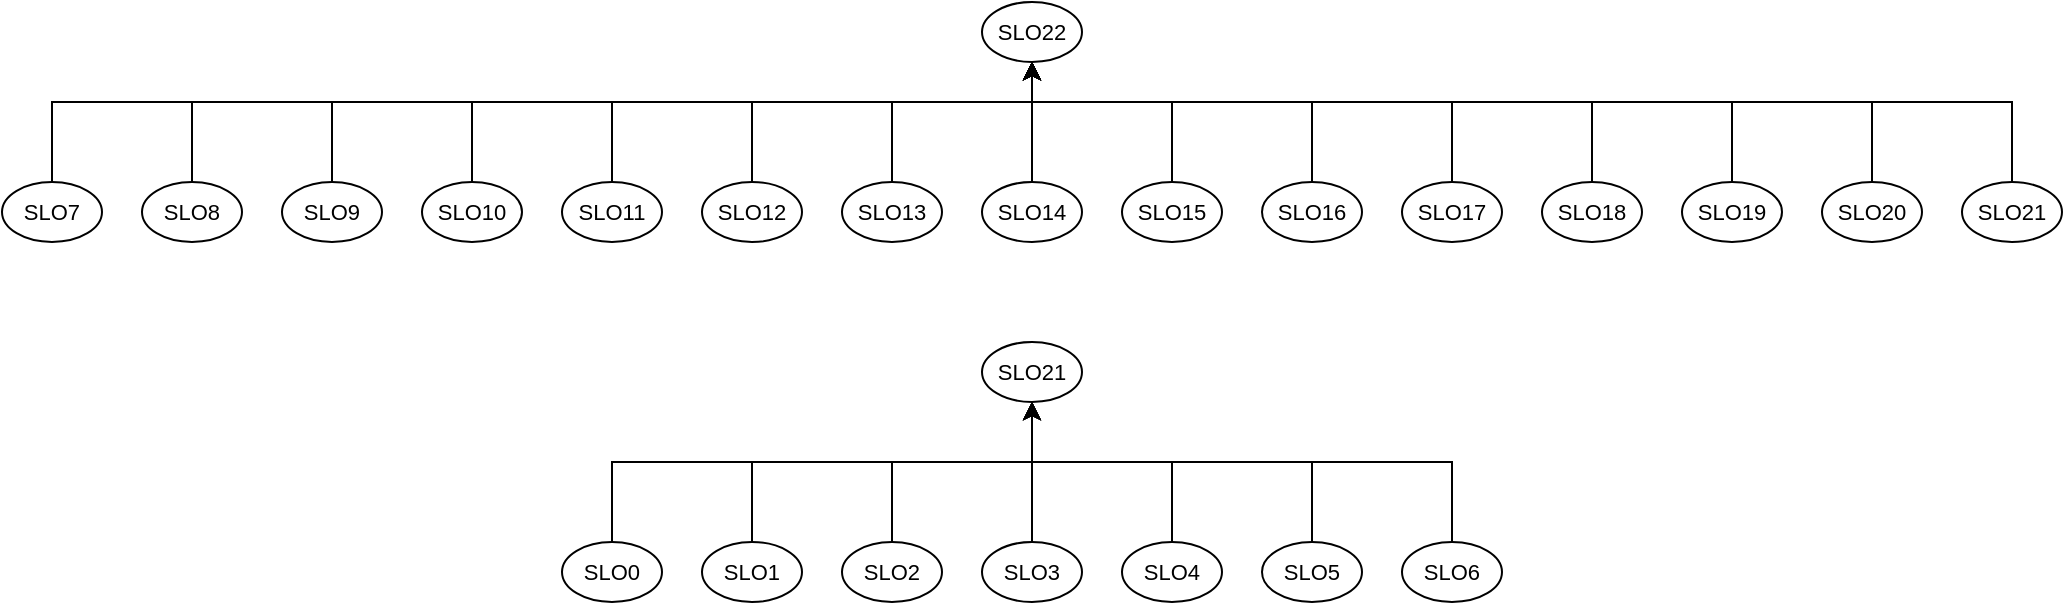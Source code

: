 <mxfile version="18.1.1" type="device"><diagram id="r6qfFF_rCrhe6PNzghib" name="Page-1"><mxGraphModel dx="1730" dy="965" grid="1" gridSize="10" guides="1" tooltips="1" connect="1" arrows="1" fold="1" page="1" pageScale="1" pageWidth="827" pageHeight="1169" math="0" shadow="0"><root><mxCell id="0"/><mxCell id="1" parent="0"/><mxCell id="54xX9J-gALCuXyJ5c4_C-39" style="rounded=0;orthogonalLoop=1;jettySize=auto;html=1;entryX=0.5;entryY=1;entryDx=0;entryDy=0;fontSize=11;" parent="1" source="54xX9J-gALCuXyJ5c4_C-14" target="54xX9J-gALCuXyJ5c4_C-36" edge="1"><mxGeometry relative="1" as="geometry"><Array as="points"><mxPoint x="405" y="620"/><mxPoint x="615" y="620"/></Array></mxGeometry></mxCell><mxCell id="54xX9J-gALCuXyJ5c4_C-14" value="SLO0" style="ellipse;whiteSpace=wrap;html=1;fontSize=11;" parent="1" vertex="1"><mxGeometry x="380" y="660" width="50" height="30" as="geometry"/></mxCell><mxCell id="54xX9J-gALCuXyJ5c4_C-41" style="edgeStyle=none;rounded=0;orthogonalLoop=1;jettySize=auto;html=1;entryX=0.5;entryY=1;entryDx=0;entryDy=0;fontSize=11;" parent="1" source="54xX9J-gALCuXyJ5c4_C-15" target="54xX9J-gALCuXyJ5c4_C-36" edge="1"><mxGeometry relative="1" as="geometry"><Array as="points"><mxPoint x="545" y="620"/><mxPoint x="615" y="620"/></Array></mxGeometry></mxCell><mxCell id="54xX9J-gALCuXyJ5c4_C-15" value="SLO2" style="ellipse;whiteSpace=wrap;html=1;fontSize=11;" parent="1" vertex="1"><mxGeometry x="520" y="660" width="50" height="30" as="geometry"/></mxCell><mxCell id="54xX9J-gALCuXyJ5c4_C-42" style="edgeStyle=none;rounded=0;orthogonalLoop=1;jettySize=auto;html=1;exitX=0.5;exitY=0;exitDx=0;exitDy=0;entryX=0.5;entryY=1;entryDx=0;entryDy=0;fontSize=11;" parent="1" source="54xX9J-gALCuXyJ5c4_C-16" target="54xX9J-gALCuXyJ5c4_C-36" edge="1"><mxGeometry relative="1" as="geometry"/></mxCell><mxCell id="54xX9J-gALCuXyJ5c4_C-16" value="SLO3" style="ellipse;whiteSpace=wrap;html=1;fontSize=11;" parent="1" vertex="1"><mxGeometry x="590" y="660" width="50" height="30" as="geometry"/></mxCell><mxCell id="54xX9J-gALCuXyJ5c4_C-40" style="edgeStyle=none;rounded=0;orthogonalLoop=1;jettySize=auto;html=1;entryX=0.5;entryY=1;entryDx=0;entryDy=0;fontSize=11;" parent="1" source="54xX9J-gALCuXyJ5c4_C-17" target="54xX9J-gALCuXyJ5c4_C-36" edge="1"><mxGeometry relative="1" as="geometry"><Array as="points"><mxPoint x="475" y="620"/><mxPoint x="615" y="620"/></Array></mxGeometry></mxCell><mxCell id="54xX9J-gALCuXyJ5c4_C-17" value="SLO1" style="ellipse;whiteSpace=wrap;html=1;fontSize=11;" parent="1" vertex="1"><mxGeometry x="450" y="660" width="50" height="30" as="geometry"/></mxCell><mxCell id="54xX9J-gALCuXyJ5c4_C-43" style="edgeStyle=none;rounded=0;orthogonalLoop=1;jettySize=auto;html=1;exitX=0.5;exitY=0;exitDx=0;exitDy=0;entryX=0.5;entryY=1;entryDx=0;entryDy=0;fontSize=11;" parent="1" source="54xX9J-gALCuXyJ5c4_C-18" target="54xX9J-gALCuXyJ5c4_C-36" edge="1"><mxGeometry relative="1" as="geometry"><Array as="points"><mxPoint x="685" y="620"/><mxPoint x="615" y="620"/></Array></mxGeometry></mxCell><mxCell id="54xX9J-gALCuXyJ5c4_C-18" value="SLO4" style="ellipse;whiteSpace=wrap;html=1;fontSize=11;" parent="1" vertex="1"><mxGeometry x="660" y="660" width="50" height="30" as="geometry"/></mxCell><mxCell id="54xX9J-gALCuXyJ5c4_C-44" style="edgeStyle=none;rounded=0;orthogonalLoop=1;jettySize=auto;html=1;exitX=0.5;exitY=0;exitDx=0;exitDy=0;entryX=0.5;entryY=1;entryDx=0;entryDy=0;fontSize=11;" parent="1" source="54xX9J-gALCuXyJ5c4_C-19" target="54xX9J-gALCuXyJ5c4_C-36" edge="1"><mxGeometry relative="1" as="geometry"><Array as="points"><mxPoint x="755" y="620"/><mxPoint x="615" y="620"/></Array></mxGeometry></mxCell><mxCell id="54xX9J-gALCuXyJ5c4_C-19" value="SLO5" style="ellipse;whiteSpace=wrap;html=1;fontSize=11;" parent="1" vertex="1"><mxGeometry x="730" y="660" width="50" height="30" as="geometry"/></mxCell><mxCell id="54xX9J-gALCuXyJ5c4_C-45" style="edgeStyle=none;rounded=0;orthogonalLoop=1;jettySize=auto;html=1;entryX=0.5;entryY=1;entryDx=0;entryDy=0;fontSize=11;" parent="1" source="54xX9J-gALCuXyJ5c4_C-20" target="54xX9J-gALCuXyJ5c4_C-36" edge="1"><mxGeometry relative="1" as="geometry"><Array as="points"><mxPoint x="825" y="620"/><mxPoint x="615" y="620"/></Array></mxGeometry></mxCell><mxCell id="54xX9J-gALCuXyJ5c4_C-20" value="SLO6" style="ellipse;whiteSpace=wrap;html=1;fontSize=11;" parent="1" vertex="1"><mxGeometry x="800" y="660" width="50" height="30" as="geometry"/></mxCell><mxCell id="54xX9J-gALCuXyJ5c4_C-36" value="SLO21" style="ellipse;whiteSpace=wrap;html=1;fontSize=11;" parent="1" vertex="1"><mxGeometry x="590" y="560" width="50" height="30" as="geometry"/></mxCell><mxCell id="54xX9J-gALCuXyJ5c4_C-46" style="rounded=0;orthogonalLoop=1;jettySize=auto;html=1;entryX=0.5;entryY=1;entryDx=0;entryDy=0;fontSize=11;" parent="1" source="54xX9J-gALCuXyJ5c4_C-47" target="54xX9J-gALCuXyJ5c4_C-60" edge="1"><mxGeometry relative="1" as="geometry"><Array as="points"><mxPoint x="125" y="440"/><mxPoint x="615" y="440"/></Array></mxGeometry></mxCell><mxCell id="54xX9J-gALCuXyJ5c4_C-47" value="SLO7" style="ellipse;whiteSpace=wrap;html=1;fontSize=11;" parent="1" vertex="1"><mxGeometry x="100" y="480" width="50" height="30" as="geometry"/></mxCell><mxCell id="54xX9J-gALCuXyJ5c4_C-48" style="edgeStyle=none;rounded=0;orthogonalLoop=1;jettySize=auto;html=1;entryX=0.5;entryY=1;entryDx=0;entryDy=0;fontSize=11;" parent="1" source="54xX9J-gALCuXyJ5c4_C-49" target="54xX9J-gALCuXyJ5c4_C-60" edge="1"><mxGeometry relative="1" as="geometry"><Array as="points"><mxPoint x="265" y="440"/><mxPoint x="615" y="440"/></Array></mxGeometry></mxCell><mxCell id="54xX9J-gALCuXyJ5c4_C-49" value="SLO9" style="ellipse;whiteSpace=wrap;html=1;fontSize=11;" parent="1" vertex="1"><mxGeometry x="240" y="480" width="50" height="30" as="geometry"/></mxCell><mxCell id="54xX9J-gALCuXyJ5c4_C-69" style="edgeStyle=none;rounded=0;orthogonalLoop=1;jettySize=auto;html=1;exitX=0.5;exitY=0;exitDx=0;exitDy=0;entryX=0.5;entryY=1;entryDx=0;entryDy=0;fontSize=11;" parent="1" source="54xX9J-gALCuXyJ5c4_C-51" target="54xX9J-gALCuXyJ5c4_C-60" edge="1"><mxGeometry relative="1" as="geometry"><Array as="points"><mxPoint x="335" y="440"/><mxPoint x="615" y="440"/></Array></mxGeometry></mxCell><mxCell id="54xX9J-gALCuXyJ5c4_C-51" value="SLO10" style="ellipse;whiteSpace=wrap;html=1;fontSize=11;" parent="1" vertex="1"><mxGeometry x="310" y="480" width="50" height="30" as="geometry"/></mxCell><mxCell id="54xX9J-gALCuXyJ5c4_C-52" style="edgeStyle=none;rounded=0;orthogonalLoop=1;jettySize=auto;html=1;entryX=0.5;entryY=1;entryDx=0;entryDy=0;fontSize=11;" parent="1" source="54xX9J-gALCuXyJ5c4_C-53" target="54xX9J-gALCuXyJ5c4_C-60" edge="1"><mxGeometry relative="1" as="geometry"><Array as="points"><mxPoint x="195" y="440"/><mxPoint x="615" y="440"/></Array></mxGeometry></mxCell><mxCell id="54xX9J-gALCuXyJ5c4_C-53" value="SLO8" style="ellipse;whiteSpace=wrap;html=1;fontSize=11;" parent="1" vertex="1"><mxGeometry x="170" y="480" width="50" height="30" as="geometry"/></mxCell><mxCell id="54xX9J-gALCuXyJ5c4_C-54" style="edgeStyle=none;rounded=0;orthogonalLoop=1;jettySize=auto;html=1;exitX=0.5;exitY=0;exitDx=0;exitDy=0;entryX=0.5;entryY=1;entryDx=0;entryDy=0;fontSize=11;" parent="1" source="54xX9J-gALCuXyJ5c4_C-55" target="54xX9J-gALCuXyJ5c4_C-60" edge="1"><mxGeometry relative="1" as="geometry"><Array as="points"><mxPoint x="405" y="440"/><mxPoint x="615" y="440"/></Array></mxGeometry></mxCell><mxCell id="54xX9J-gALCuXyJ5c4_C-55" value="SLO11" style="ellipse;whiteSpace=wrap;html=1;fontSize=11;" parent="1" vertex="1"><mxGeometry x="380" y="480" width="50" height="30" as="geometry"/></mxCell><mxCell id="54xX9J-gALCuXyJ5c4_C-56" style="edgeStyle=none;rounded=0;orthogonalLoop=1;jettySize=auto;html=1;exitX=0.5;exitY=0;exitDx=0;exitDy=0;entryX=0.5;entryY=1;entryDx=0;entryDy=0;fontSize=11;" parent="1" source="54xX9J-gALCuXyJ5c4_C-57" target="54xX9J-gALCuXyJ5c4_C-60" edge="1"><mxGeometry relative="1" as="geometry"><Array as="points"><mxPoint x="475" y="440"/><mxPoint x="615" y="440"/></Array></mxGeometry></mxCell><mxCell id="54xX9J-gALCuXyJ5c4_C-57" value="SLO12" style="ellipse;whiteSpace=wrap;html=1;fontSize=11;" parent="1" vertex="1"><mxGeometry x="450" y="480" width="50" height="30" as="geometry"/></mxCell><mxCell id="54xX9J-gALCuXyJ5c4_C-58" style="edgeStyle=none;rounded=0;orthogonalLoop=1;jettySize=auto;html=1;entryX=0.5;entryY=1;entryDx=0;entryDy=0;fontSize=11;" parent="1" source="54xX9J-gALCuXyJ5c4_C-59" target="54xX9J-gALCuXyJ5c4_C-60" edge="1"><mxGeometry relative="1" as="geometry"><Array as="points"><mxPoint x="545" y="440"/><mxPoint x="615" y="440"/></Array></mxGeometry></mxCell><mxCell id="54xX9J-gALCuXyJ5c4_C-59" value="SLO13" style="ellipse;whiteSpace=wrap;html=1;fontSize=11;" parent="1" vertex="1"><mxGeometry x="520" y="480" width="50" height="30" as="geometry"/></mxCell><mxCell id="54xX9J-gALCuXyJ5c4_C-60" value="SLO22" style="ellipse;whiteSpace=wrap;html=1;fontSize=11;" parent="1" vertex="1"><mxGeometry x="590" y="390" width="50" height="30" as="geometry"/></mxCell><mxCell id="54xX9J-gALCuXyJ5c4_C-68" style="edgeStyle=none;rounded=0;orthogonalLoop=1;jettySize=auto;html=1;exitX=0.5;exitY=0;exitDx=0;exitDy=0;entryX=0.5;entryY=1;entryDx=0;entryDy=0;fontSize=11;" parent="1" source="54xX9J-gALCuXyJ5c4_C-61" target="54xX9J-gALCuXyJ5c4_C-60" edge="1"><mxGeometry relative="1" as="geometry"/></mxCell><mxCell id="54xX9J-gALCuXyJ5c4_C-61" value="SLO14" style="ellipse;whiteSpace=wrap;html=1;fontSize=11;" parent="1" vertex="1"><mxGeometry x="590" y="480" width="50" height="30" as="geometry"/></mxCell><mxCell id="54xX9J-gALCuXyJ5c4_C-70" style="edgeStyle=none;rounded=0;orthogonalLoop=1;jettySize=auto;html=1;exitX=0.5;exitY=0;exitDx=0;exitDy=0;entryX=0.5;entryY=1;entryDx=0;entryDy=0;fontSize=11;" parent="1" source="54xX9J-gALCuXyJ5c4_C-62" target="54xX9J-gALCuXyJ5c4_C-60" edge="1"><mxGeometry relative="1" as="geometry"><Array as="points"><mxPoint x="685" y="440"/><mxPoint x="615" y="440"/></Array></mxGeometry></mxCell><mxCell id="54xX9J-gALCuXyJ5c4_C-62" value="SLO15" style="ellipse;whiteSpace=wrap;html=1;fontSize=11;" parent="1" vertex="1"><mxGeometry x="660" y="480" width="50" height="30" as="geometry"/></mxCell><mxCell id="54xX9J-gALCuXyJ5c4_C-71" style="edgeStyle=none;rounded=0;orthogonalLoop=1;jettySize=auto;html=1;exitX=0.5;exitY=0;exitDx=0;exitDy=0;entryX=0.5;entryY=1;entryDx=0;entryDy=0;fontSize=11;" parent="1" source="54xX9J-gALCuXyJ5c4_C-63" target="54xX9J-gALCuXyJ5c4_C-60" edge="1"><mxGeometry relative="1" as="geometry"><Array as="points"><mxPoint x="755" y="440"/><mxPoint x="615" y="440"/></Array></mxGeometry></mxCell><mxCell id="54xX9J-gALCuXyJ5c4_C-63" value="SLO16" style="ellipse;whiteSpace=wrap;html=1;fontSize=11;" parent="1" vertex="1"><mxGeometry x="730" y="480" width="50" height="30" as="geometry"/></mxCell><mxCell id="54xX9J-gALCuXyJ5c4_C-72" style="edgeStyle=none;rounded=0;orthogonalLoop=1;jettySize=auto;html=1;exitX=0.5;exitY=0;exitDx=0;exitDy=0;entryX=0.5;entryY=1;entryDx=0;entryDy=0;fontSize=11;" parent="1" source="54xX9J-gALCuXyJ5c4_C-64" target="54xX9J-gALCuXyJ5c4_C-60" edge="1"><mxGeometry relative="1" as="geometry"><Array as="points"><mxPoint x="825" y="440"/><mxPoint x="615" y="440"/></Array></mxGeometry></mxCell><mxCell id="54xX9J-gALCuXyJ5c4_C-64" value="SLO17" style="ellipse;whiteSpace=wrap;html=1;fontSize=11;" parent="1" vertex="1"><mxGeometry x="800" y="480" width="50" height="30" as="geometry"/></mxCell><mxCell id="54xX9J-gALCuXyJ5c4_C-73" style="edgeStyle=none;rounded=0;orthogonalLoop=1;jettySize=auto;html=1;exitX=0.5;exitY=0;exitDx=0;exitDy=0;entryX=0.5;entryY=1;entryDx=0;entryDy=0;fontSize=11;" parent="1" source="54xX9J-gALCuXyJ5c4_C-65" target="54xX9J-gALCuXyJ5c4_C-60" edge="1"><mxGeometry relative="1" as="geometry"><Array as="points"><mxPoint x="895" y="440"/><mxPoint x="615" y="440"/></Array></mxGeometry></mxCell><mxCell id="54xX9J-gALCuXyJ5c4_C-65" value="SLO18" style="ellipse;whiteSpace=wrap;html=1;fontSize=11;" parent="1" vertex="1"><mxGeometry x="870" y="480" width="50" height="30" as="geometry"/></mxCell><mxCell id="54xX9J-gALCuXyJ5c4_C-74" style="edgeStyle=none;rounded=0;orthogonalLoop=1;jettySize=auto;html=1;exitX=0.5;exitY=0;exitDx=0;exitDy=0;entryX=0.5;entryY=1;entryDx=0;entryDy=0;fontSize=11;" parent="1" source="54xX9J-gALCuXyJ5c4_C-66" target="54xX9J-gALCuXyJ5c4_C-60" edge="1"><mxGeometry relative="1" as="geometry"><Array as="points"><mxPoint x="965" y="440"/><mxPoint x="615" y="440"/></Array></mxGeometry></mxCell><mxCell id="54xX9J-gALCuXyJ5c4_C-66" value="SLO19" style="ellipse;whiteSpace=wrap;html=1;fontSize=11;" parent="1" vertex="1"><mxGeometry x="940" y="480" width="50" height="30" as="geometry"/></mxCell><mxCell id="54xX9J-gALCuXyJ5c4_C-75" style="edgeStyle=none;rounded=0;orthogonalLoop=1;jettySize=auto;html=1;exitX=0.5;exitY=0;exitDx=0;exitDy=0;entryX=0.5;entryY=1;entryDx=0;entryDy=0;fontSize=11;" parent="1" source="54xX9J-gALCuXyJ5c4_C-67" target="54xX9J-gALCuXyJ5c4_C-60" edge="1"><mxGeometry relative="1" as="geometry"><Array as="points"><mxPoint x="1035" y="440"/><mxPoint x="615" y="440"/></Array></mxGeometry></mxCell><mxCell id="54xX9J-gALCuXyJ5c4_C-67" value="SLO20" style="ellipse;whiteSpace=wrap;html=1;fontSize=11;" parent="1" vertex="1"><mxGeometry x="1010" y="480" width="50" height="30" as="geometry"/></mxCell><mxCell id="54xX9J-gALCuXyJ5c4_C-77" style="edgeStyle=none;rounded=0;orthogonalLoop=1;jettySize=auto;html=1;entryX=0.5;entryY=1;entryDx=0;entryDy=0;fontSize=11;" parent="1" source="54xX9J-gALCuXyJ5c4_C-76" target="54xX9J-gALCuXyJ5c4_C-60" edge="1"><mxGeometry relative="1" as="geometry"><Array as="points"><mxPoint x="1105" y="440"/><mxPoint x="615" y="440"/></Array></mxGeometry></mxCell><mxCell id="54xX9J-gALCuXyJ5c4_C-76" value="SLO21" style="ellipse;whiteSpace=wrap;html=1;fontSize=11;" parent="1" vertex="1"><mxGeometry x="1080" y="480" width="50" height="30" as="geometry"/></mxCell></root></mxGraphModel></diagram></mxfile>